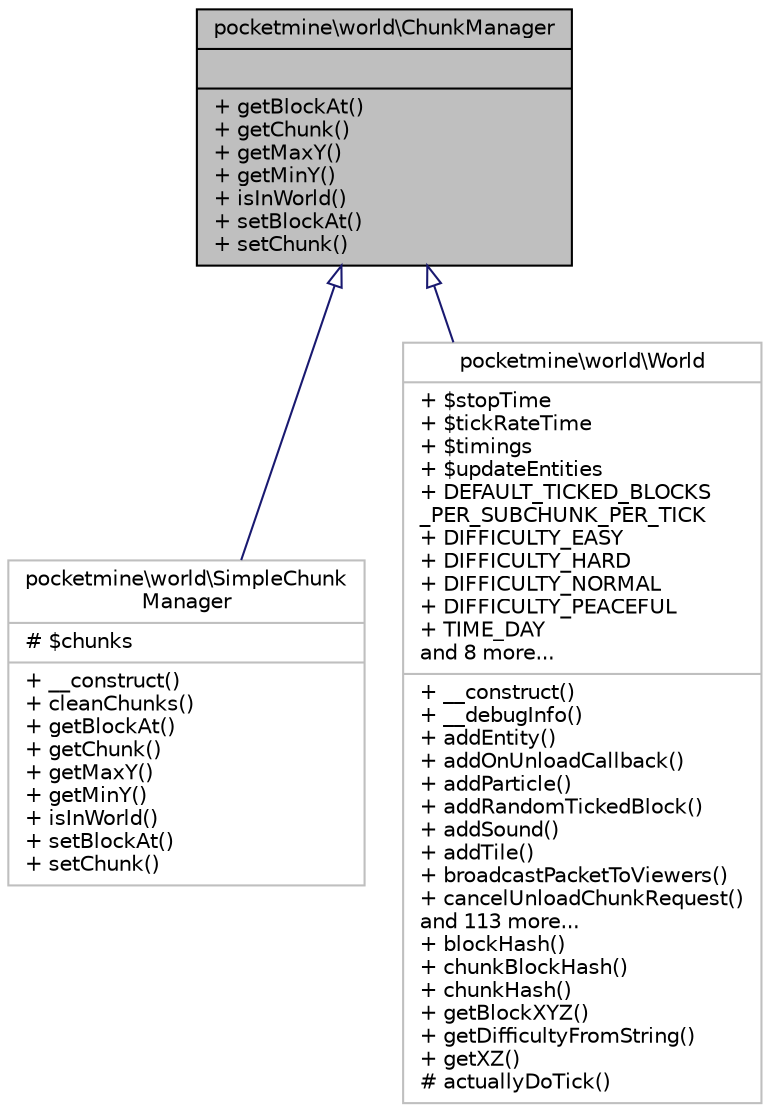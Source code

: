 digraph "pocketmine\world\ChunkManager"
{
 // INTERACTIVE_SVG=YES
 // LATEX_PDF_SIZE
  edge [fontname="Helvetica",fontsize="10",labelfontname="Helvetica",labelfontsize="10"];
  node [fontname="Helvetica",fontsize="10",shape=record];
  Node1 [label="{pocketmine\\world\\ChunkManager\n||+ getBlockAt()\l+ getChunk()\l+ getMaxY()\l+ getMinY()\l+ isInWorld()\l+ setBlockAt()\l+ setChunk()\l}",height=0.2,width=0.4,color="black", fillcolor="grey75", style="filled", fontcolor="black",tooltip=" "];
  Node1 -> Node2 [dir="back",color="midnightblue",fontsize="10",style="solid",arrowtail="onormal",fontname="Helvetica"];
  Node2 [label="{pocketmine\\world\\SimpleChunk\lManager\n|# $chunks\l|+ __construct()\l+ cleanChunks()\l+ getBlockAt()\l+ getChunk()\l+ getMaxY()\l+ getMinY()\l+ isInWorld()\l+ setBlockAt()\l+ setChunk()\l}",height=0.2,width=0.4,color="grey75", fillcolor="white", style="filled",URL="$dc/d3e/classpocketmine_1_1world_1_1_simple_chunk_manager.html",tooltip=" "];
  Node1 -> Node3 [dir="back",color="midnightblue",fontsize="10",style="solid",arrowtail="onormal",fontname="Helvetica"];
  Node3 [label="{pocketmine\\world\\World\n|+ $stopTime\l+ $tickRateTime\l+ $timings\l+ $updateEntities\l+ DEFAULT_TICKED_BLOCKS\l_PER_SUBCHUNK_PER_TICK\l+ DIFFICULTY_EASY\l+ DIFFICULTY_HARD\l+ DIFFICULTY_NORMAL\l+ DIFFICULTY_PEACEFUL\l+ TIME_DAY\land 8 more...\l|+ __construct()\l+ __debugInfo()\l+ addEntity()\l+ addOnUnloadCallback()\l+ addParticle()\l+ addRandomTickedBlock()\l+ addSound()\l+ addTile()\l+ broadcastPacketToViewers()\l+ cancelUnloadChunkRequest()\land 113 more...\l+ blockHash()\l+ chunkBlockHash()\l+ chunkHash()\l+ getBlockXYZ()\l+ getDifficultyFromString()\l+ getXZ()\l# actuallyDoTick()\l}",height=0.2,width=0.4,color="grey75", fillcolor="white", style="filled",URL="$d4/d2b/classpocketmine_1_1world_1_1_world.html",tooltip=" "];
}
